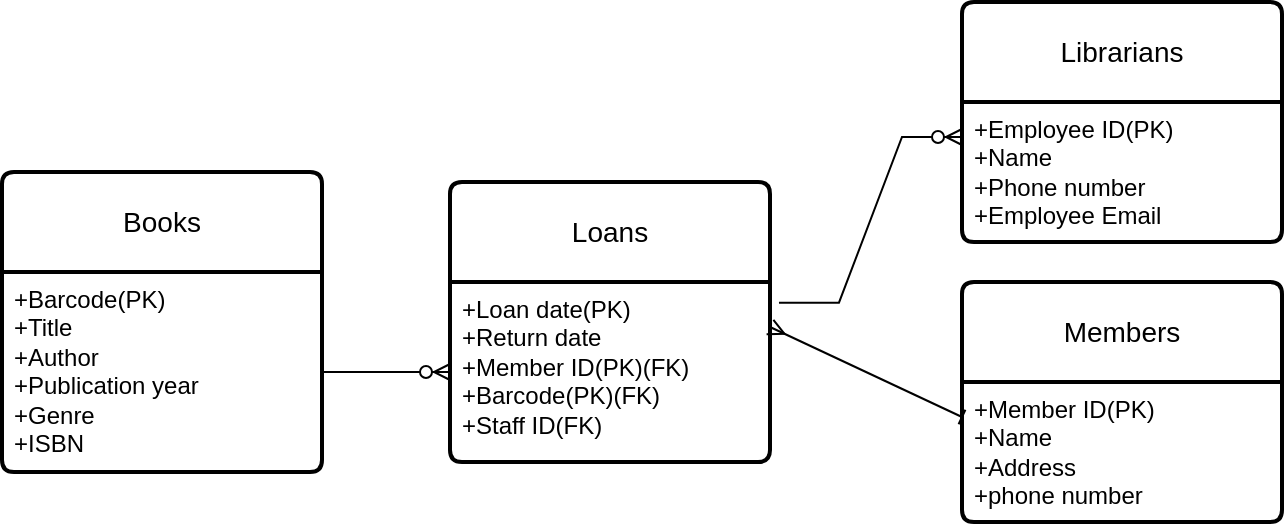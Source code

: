 <mxfile version="24.4.10" type="github">
  <diagram name="Page-1" id="bnuOR79JYo8FfRdz7kM4">
    <mxGraphModel dx="882" dy="458" grid="1" gridSize="10" guides="1" tooltips="1" connect="1" arrows="1" fold="1" page="1" pageScale="1" pageWidth="827" pageHeight="1169" math="0" shadow="0">
      <root>
        <mxCell id="0" />
        <mxCell id="1" parent="0" />
        <mxCell id="HpKkr5umcqQvZqvKwtWS-14" style="edgeStyle=orthogonalEdgeStyle;rounded=0;orthogonalLoop=1;jettySize=auto;html=1;exitX=0.5;exitY=1;exitDx=0;exitDy=0;entryX=0.5;entryY=1;entryDx=0;entryDy=0;" edge="1" parent="1" source="HpKkr5umcqQvZqvKwtWS-4" target="HpKkr5umcqQvZqvKwtWS-3">
          <mxGeometry relative="1" as="geometry" />
        </mxCell>
        <mxCell id="HpKkr5umcqQvZqvKwtWS-12" style="edgeStyle=orthogonalEdgeStyle;rounded=0;orthogonalLoop=1;jettySize=auto;html=1;exitX=0.5;exitY=1;exitDx=0;exitDy=0;entryX=0.5;entryY=1;entryDx=0;entryDy=0;" edge="1" parent="1" source="HpKkr5umcqQvZqvKwtWS-4" target="HpKkr5umcqQvZqvKwtWS-3">
          <mxGeometry relative="1" as="geometry" />
        </mxCell>
        <mxCell id="HpKkr5umcqQvZqvKwtWS-1" value="Librarians" style="swimlane;childLayout=stackLayout;horizontal=1;startSize=50;horizontalStack=0;rounded=1;fontSize=14;fontStyle=0;strokeWidth=2;resizeParent=0;resizeLast=1;shadow=0;dashed=0;align=center;arcSize=4;whiteSpace=wrap;html=1;" vertex="1" parent="1">
          <mxGeometry x="510" y="650" width="160" height="120" as="geometry" />
        </mxCell>
        <mxCell id="HpKkr5umcqQvZqvKwtWS-2" value="+Employee ID(PK)&lt;div&gt;+Name&lt;/div&gt;&lt;div&gt;+Phone number&lt;/div&gt;&lt;div&gt;+Employee Email&lt;/div&gt;" style="align=left;strokeColor=none;fillColor=none;spacingLeft=4;fontSize=12;verticalAlign=top;resizable=0;rotatable=0;part=1;html=1;" vertex="1" parent="HpKkr5umcqQvZqvKwtWS-1">
          <mxGeometry y="50" width="160" height="70" as="geometry" />
        </mxCell>
        <mxCell id="HpKkr5umcqQvZqvKwtWS-3" value="Loans" style="swimlane;childLayout=stackLayout;horizontal=1;startSize=50;horizontalStack=0;rounded=1;fontSize=14;fontStyle=0;strokeWidth=2;resizeParent=0;resizeLast=1;shadow=0;dashed=0;align=center;arcSize=4;whiteSpace=wrap;html=1;" vertex="1" parent="1">
          <mxGeometry x="254" y="740" width="160" height="140" as="geometry" />
        </mxCell>
        <mxCell id="HpKkr5umcqQvZqvKwtWS-4" value="+Loan date(PK)&lt;div&gt;+Return date&lt;/div&gt;&lt;div&gt;+Member ID(PK)(FK)&lt;/div&gt;&lt;div&gt;+Barcode(PK)(FK)&lt;/div&gt;&lt;div&gt;+Staff ID(FK)&lt;/div&gt;" style="align=left;strokeColor=none;fillColor=none;spacingLeft=4;fontSize=12;verticalAlign=top;resizable=0;rotatable=0;part=1;html=1;" vertex="1" parent="HpKkr5umcqQvZqvKwtWS-3">
          <mxGeometry y="50" width="160" height="90" as="geometry" />
        </mxCell>
        <mxCell id="HpKkr5umcqQvZqvKwtWS-5" value="Books" style="swimlane;childLayout=stackLayout;horizontal=1;startSize=50;horizontalStack=0;rounded=1;fontSize=14;fontStyle=0;strokeWidth=2;resizeParent=0;resizeLast=1;shadow=0;dashed=0;align=center;arcSize=4;whiteSpace=wrap;html=1;" vertex="1" parent="1">
          <mxGeometry x="30" y="735" width="160" height="150" as="geometry" />
        </mxCell>
        <mxCell id="HpKkr5umcqQvZqvKwtWS-6" value="+Barcode(PK)&lt;div&gt;+Title&lt;/div&gt;&lt;div&gt;+Author&lt;/div&gt;&lt;div&gt;+Publication year&lt;/div&gt;&lt;div&gt;+Genre&lt;/div&gt;&lt;div&gt;+ISBN&lt;/div&gt;" style="align=left;strokeColor=none;fillColor=none;spacingLeft=4;fontSize=12;verticalAlign=top;resizable=0;rotatable=0;part=1;html=1;" vertex="1" parent="HpKkr5umcqQvZqvKwtWS-5">
          <mxGeometry y="50" width="160" height="100" as="geometry" />
        </mxCell>
        <mxCell id="HpKkr5umcqQvZqvKwtWS-7" value="Members" style="swimlane;childLayout=stackLayout;horizontal=1;startSize=50;horizontalStack=0;rounded=1;fontSize=14;fontStyle=0;strokeWidth=2;resizeParent=0;resizeLast=1;shadow=0;dashed=0;align=center;arcSize=4;whiteSpace=wrap;html=1;" vertex="1" parent="1">
          <mxGeometry x="510" y="790" width="160" height="120" as="geometry" />
        </mxCell>
        <mxCell id="HpKkr5umcqQvZqvKwtWS-8" value="+Member ID(PK)&lt;div&gt;+Name&lt;/div&gt;&lt;div&gt;+Address&amp;nbsp;&lt;/div&gt;&lt;div&gt;+phone number&lt;/div&gt;" style="align=left;strokeColor=none;fillColor=none;spacingLeft=4;fontSize=12;verticalAlign=top;resizable=0;rotatable=0;part=1;html=1;" vertex="1" parent="HpKkr5umcqQvZqvKwtWS-7">
          <mxGeometry y="50" width="160" height="70" as="geometry" />
        </mxCell>
        <mxCell id="HpKkr5umcqQvZqvKwtWS-10" value="" style="endArrow=baseDash;html=1;rounded=0;exitX=1;exitY=0.25;exitDx=0;exitDy=0;entryX=0;entryY=0.25;entryDx=0;entryDy=0;startArrow=ERmany;startFill=0;endFill=0;" edge="1" parent="1" source="HpKkr5umcqQvZqvKwtWS-4" target="HpKkr5umcqQvZqvKwtWS-8">
          <mxGeometry relative="1" as="geometry">
            <mxPoint x="254" y="790" as="sourcePoint" />
            <mxPoint x="414" y="790" as="targetPoint" />
          </mxGeometry>
        </mxCell>
        <mxCell id="HpKkr5umcqQvZqvKwtWS-11" value="" style="edgeStyle=entityRelationEdgeStyle;fontSize=12;html=1;endArrow=ERzeroToMany;endFill=1;rounded=0;entryX=0;entryY=0.5;entryDx=0;entryDy=0;exitX=1;exitY=0.5;exitDx=0;exitDy=0;" edge="1" parent="1" source="HpKkr5umcqQvZqvKwtWS-6" target="HpKkr5umcqQvZqvKwtWS-4">
          <mxGeometry width="100" height="100" relative="1" as="geometry">
            <mxPoint x="210" y="830" as="sourcePoint" />
            <mxPoint x="310" y="730" as="targetPoint" />
          </mxGeometry>
        </mxCell>
        <mxCell id="HpKkr5umcqQvZqvKwtWS-16" value="" style="edgeStyle=entityRelationEdgeStyle;fontSize=12;html=1;endArrow=ERzeroToMany;endFill=1;rounded=0;exitX=1.028;exitY=0.115;exitDx=0;exitDy=0;exitPerimeter=0;entryX=0;entryY=0.25;entryDx=0;entryDy=0;" edge="1" parent="1" source="HpKkr5umcqQvZqvKwtWS-4" target="HpKkr5umcqQvZqvKwtWS-2">
          <mxGeometry width="100" height="100" relative="1" as="geometry">
            <mxPoint x="250" y="700" as="sourcePoint" />
            <mxPoint x="390" y="630" as="targetPoint" />
            <Array as="points">
              <mxPoint x="400" y="800" />
              <mxPoint x="270" y="660" />
              <mxPoint x="320" y="680" />
            </Array>
          </mxGeometry>
        </mxCell>
      </root>
    </mxGraphModel>
  </diagram>
</mxfile>
